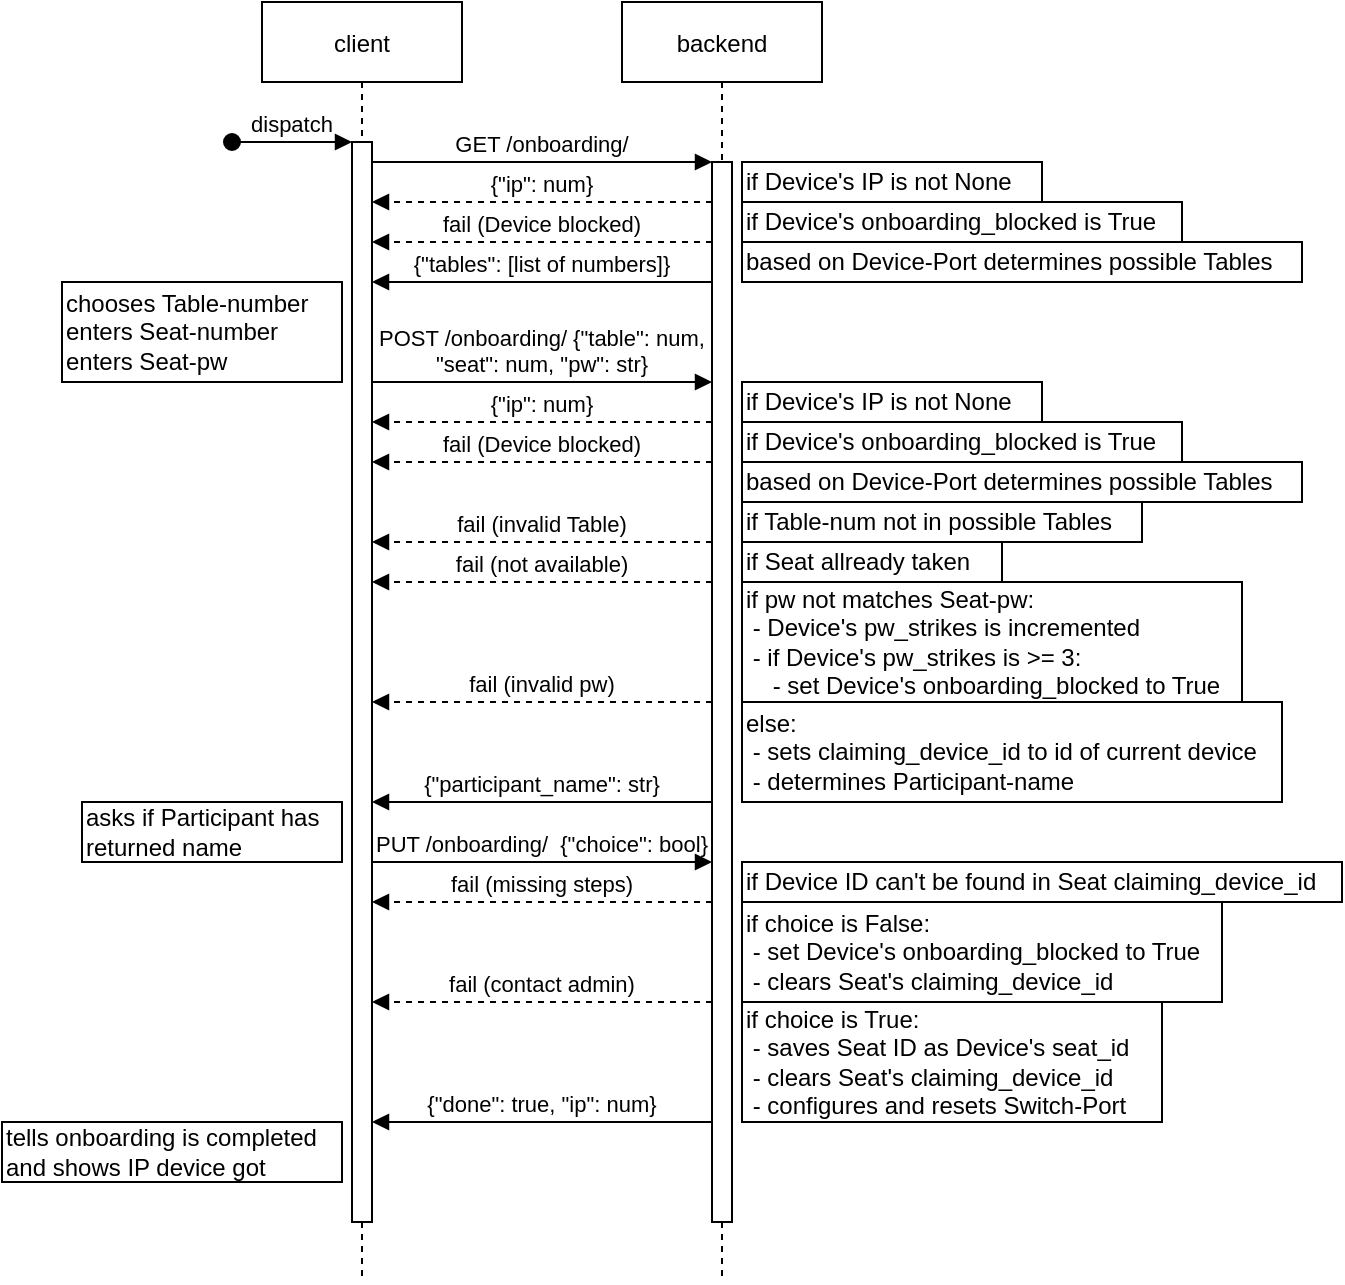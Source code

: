 <mxfile version="18.0.6" type="device"><diagram id="kgpKYQtTHZ0yAKxKKP6v" name="Page-1"><mxGraphModel dx="2062" dy="1167" grid="1" gridSize="10" guides="1" tooltips="1" connect="1" arrows="1" fold="1" page="1" pageScale="1" pageWidth="850" pageHeight="1100" math="0" shadow="0"><root><mxCell id="0"/><mxCell id="1" parent="0"/><mxCell id="3nuBFxr9cyL0pnOWT2aG-1" value="client" style="shape=umlLifeline;perimeter=lifelinePerimeter;container=1;collapsible=0;recursiveResize=0;rounded=0;shadow=0;strokeWidth=1;" parent="1" vertex="1"><mxGeometry x="160" y="20" width="100" height="640" as="geometry"/></mxCell><mxCell id="3nuBFxr9cyL0pnOWT2aG-2" value="" style="points=[];perimeter=orthogonalPerimeter;rounded=0;shadow=0;strokeWidth=1;" parent="3nuBFxr9cyL0pnOWT2aG-1" vertex="1"><mxGeometry x="45" y="70" width="10" height="540" as="geometry"/></mxCell><mxCell id="3nuBFxr9cyL0pnOWT2aG-3" value="dispatch" style="verticalAlign=bottom;startArrow=oval;endArrow=block;startSize=8;shadow=0;strokeWidth=1;" parent="3nuBFxr9cyL0pnOWT2aG-1" target="3nuBFxr9cyL0pnOWT2aG-2" edge="1"><mxGeometry relative="1" as="geometry"><mxPoint x="-15" y="70" as="sourcePoint"/></mxGeometry></mxCell><mxCell id="b2adAcD6MRQU1rEZWvd0-7" value="asks if Participant has&lt;br&gt;returned name" style="rounded=0;whiteSpace=wrap;html=1;align=left;autosize=1;" parent="3nuBFxr9cyL0pnOWT2aG-1" vertex="1"><mxGeometry x="-90" y="400" width="130" height="30" as="geometry"/></mxCell><mxCell id="3nuBFxr9cyL0pnOWT2aG-5" value="backend" style="shape=umlLifeline;perimeter=lifelinePerimeter;container=1;collapsible=0;recursiveResize=0;rounded=0;shadow=0;strokeWidth=1;" parent="1" vertex="1"><mxGeometry x="340" y="20" width="100" height="640" as="geometry"/></mxCell><mxCell id="3nuBFxr9cyL0pnOWT2aG-6" value="" style="points=[];perimeter=orthogonalPerimeter;rounded=0;shadow=0;strokeWidth=1;" parent="3nuBFxr9cyL0pnOWT2aG-5" vertex="1"><mxGeometry x="45" y="80" width="10" height="530" as="geometry"/></mxCell><mxCell id="b2adAcD6MRQU1rEZWvd0-3" value="fail (invalid Table)" style="verticalAlign=bottom;endArrow=block;shadow=0;strokeWidth=1;dashed=1;" parent="3nuBFxr9cyL0pnOWT2aG-5" edge="1"><mxGeometry relative="1" as="geometry"><mxPoint x="45" y="270" as="sourcePoint"/><mxPoint x="-125" y="270" as="targetPoint"/><Array as="points"><mxPoint x="-20" y="270"/></Array></mxGeometry></mxCell><mxCell id="b2adAcD6MRQU1rEZWvd0-5" value="fail (not available)" style="verticalAlign=bottom;endArrow=block;shadow=0;strokeWidth=1;dashed=1;" parent="3nuBFxr9cyL0pnOWT2aG-5" edge="1"><mxGeometry relative="1" as="geometry"><mxPoint x="45" y="290" as="sourcePoint"/><mxPoint x="-125" y="290" as="targetPoint"/><Array as="points"><mxPoint x="-20" y="290"/></Array></mxGeometry></mxCell><mxCell id="b2adAcD6MRQU1rEZWvd0-6" value="fail (invalid pw)" style="verticalAlign=bottom;endArrow=block;shadow=0;strokeWidth=1;dashed=1;" parent="3nuBFxr9cyL0pnOWT2aG-5" edge="1"><mxGeometry relative="1" as="geometry"><mxPoint x="45" y="350" as="sourcePoint"/><mxPoint x="-125" y="350" as="targetPoint"/><Array as="points"><mxPoint x="-20" y="350"/></Array></mxGeometry></mxCell><mxCell id="jsbS36TXrQa4jQ_E_NbG-7" value="{&quot;participant_name&quot;: str}" style="verticalAlign=bottom;endArrow=block;shadow=0;strokeWidth=1;" parent="3nuBFxr9cyL0pnOWT2aG-5" edge="1"><mxGeometry relative="1" as="geometry"><mxPoint x="45" y="400" as="sourcePoint"/><mxPoint x="-125" y="400" as="targetPoint"/><Array as="points"><mxPoint x="-20" y="400"/></Array></mxGeometry></mxCell><mxCell id="3nuBFxr9cyL0pnOWT2aG-9" value="{&quot;tables&quot;: [list of numbers]}" style="verticalAlign=bottom;endArrow=block;shadow=0;strokeWidth=1;" parent="3nuBFxr9cyL0pnOWT2aG-5" edge="1"><mxGeometry relative="1" as="geometry"><mxPoint x="45" y="140" as="sourcePoint"/><mxPoint x="-125" y="140" as="targetPoint"/><Array as="points"><mxPoint x="-20" y="140"/></Array></mxGeometry></mxCell><mxCell id="b2adAcD6MRQU1rEZWvd0-9" value="fail (Device blocked)" style="verticalAlign=bottom;endArrow=block;shadow=0;strokeWidth=1;dashed=1;" parent="3nuBFxr9cyL0pnOWT2aG-5" edge="1"><mxGeometry relative="1" as="geometry"><mxPoint x="45" y="120" as="sourcePoint"/><mxPoint x="-125" y="120" as="targetPoint"/><Array as="points"><mxPoint x="-20" y="120"/></Array></mxGeometry></mxCell><mxCell id="jsbS36TXrQa4jQ_E_NbG-5" value="POST /onboarding/ {&quot;table&quot;: num,&#10;&quot;seat&quot;: num, &quot;pw&quot;: str}" style="verticalAlign=bottom;endArrow=block;entryX=0;entryY=0;shadow=0;strokeWidth=1;labelBackgroundColor=none;" parent="3nuBFxr9cyL0pnOWT2aG-5" edge="1"><mxGeometry relative="1" as="geometry"><mxPoint x="-125" y="190.0" as="sourcePoint"/><mxPoint x="45" y="190.0" as="targetPoint"/><Array as="points"><mxPoint x="-40" y="190"/></Array></mxGeometry></mxCell><mxCell id="b2adAcD6MRQU1rEZWvd0-11" value="fail (Device blocked)" style="verticalAlign=bottom;endArrow=block;shadow=0;strokeWidth=1;dashed=1;" parent="3nuBFxr9cyL0pnOWT2aG-5" edge="1"><mxGeometry relative="1" as="geometry"><mxPoint x="45" y="230" as="sourcePoint"/><mxPoint x="-125" y="230" as="targetPoint"/><Array as="points"><mxPoint x="-20" y="230"/></Array></mxGeometry></mxCell><mxCell id="b2adAcD6MRQU1rEZWvd0-12" value="PUT /onboarding/  {&quot;choice&quot;: bool}" style="verticalAlign=bottom;endArrow=block;entryX=0;entryY=0;shadow=0;strokeWidth=1;labelBackgroundColor=none;" parent="3nuBFxr9cyL0pnOWT2aG-5" edge="1"><mxGeometry relative="1" as="geometry"><mxPoint x="-125" y="430.0" as="sourcePoint"/><mxPoint x="45" y="430.0" as="targetPoint"/><Array as="points"><mxPoint x="-40" y="430"/></Array></mxGeometry></mxCell><mxCell id="b2adAcD6MRQU1rEZWvd0-15" value="fail (missing steps)" style="verticalAlign=bottom;endArrow=block;shadow=0;strokeWidth=1;dashed=1;" parent="3nuBFxr9cyL0pnOWT2aG-5" edge="1"><mxGeometry relative="1" as="geometry"><mxPoint x="45" y="450" as="sourcePoint"/><mxPoint x="-125" y="450" as="targetPoint"/><Array as="points"><mxPoint x="-20" y="450"/></Array></mxGeometry></mxCell><mxCell id="b2adAcD6MRQU1rEZWvd0-16" value="fail (contact admin)" style="verticalAlign=bottom;endArrow=block;shadow=0;strokeWidth=1;dashed=1;" parent="3nuBFxr9cyL0pnOWT2aG-5" edge="1"><mxGeometry relative="1" as="geometry"><mxPoint x="45" y="500" as="sourcePoint"/><mxPoint x="-125" y="500" as="targetPoint"/><Array as="points"><mxPoint x="-20" y="500"/></Array></mxGeometry></mxCell><mxCell id="tQeH7LjwM1ND7gvQPNjV-2" value="{&quot;ip&quot;: num}" style="verticalAlign=bottom;endArrow=block;shadow=0;strokeWidth=1;dashed=1;" edge="1" parent="3nuBFxr9cyL0pnOWT2aG-5"><mxGeometry relative="1" as="geometry"><mxPoint x="45" y="100" as="sourcePoint"/><mxPoint x="-125" y="100" as="targetPoint"/><Array as="points"><mxPoint x="-20" y="100"/></Array></mxGeometry></mxCell><mxCell id="tQeH7LjwM1ND7gvQPNjV-4" value="{&quot;ip&quot;: num}" style="verticalAlign=bottom;endArrow=block;shadow=0;strokeWidth=1;dashed=1;" edge="1" parent="3nuBFxr9cyL0pnOWT2aG-5"><mxGeometry relative="1" as="geometry"><mxPoint x="45" y="210" as="sourcePoint"/><mxPoint x="-125" y="210" as="targetPoint"/><Array as="points"><mxPoint x="-20" y="210"/></Array></mxGeometry></mxCell><mxCell id="tQeH7LjwM1ND7gvQPNjV-5" value="{&quot;done&quot;: true, &quot;ip&quot;: num}" style="verticalAlign=bottom;endArrow=block;shadow=0;strokeWidth=1;" edge="1" parent="3nuBFxr9cyL0pnOWT2aG-5"><mxGeometry relative="1" as="geometry"><mxPoint x="45" y="560" as="sourcePoint"/><mxPoint x="-125" y="560" as="targetPoint"/><Array as="points"><mxPoint x="-20" y="560"/></Array></mxGeometry></mxCell><mxCell id="3nuBFxr9cyL0pnOWT2aG-8" value="GET /onboarding/" style="verticalAlign=bottom;endArrow=block;entryX=0;entryY=0;shadow=0;strokeWidth=1;" parent="1" source="3nuBFxr9cyL0pnOWT2aG-2" target="3nuBFxr9cyL0pnOWT2aG-6" edge="1"><mxGeometry relative="1" as="geometry"><mxPoint x="315" y="100" as="sourcePoint"/></mxGeometry></mxCell><mxCell id="jsbS36TXrQa4jQ_E_NbG-1" value="based on Device-Port determines possible Tables" style="rounded=0;whiteSpace=wrap;html=1;align=left;autosize=1;" parent="1" vertex="1"><mxGeometry x="400" y="140" width="280" height="20" as="geometry"/></mxCell><mxCell id="jsbS36TXrQa4jQ_E_NbG-6" value="if pw not matches Seat-pw:&lt;br&gt;&amp;nbsp;- Device's pw_strikes is incremented&lt;br&gt;&amp;nbsp;- if Device's pw_strikes is &amp;gt;= 3:&lt;br&gt;&amp;nbsp; &amp;nbsp; - set Device's onboarding_blocked to True" style="rounded=0;whiteSpace=wrap;html=1;align=left;autosize=1;" parent="1" vertex="1"><mxGeometry x="400" y="310" width="250" height="60" as="geometry"/></mxCell><mxCell id="jsbS36TXrQa4jQ_E_NbG-8" value="else:&lt;br&gt;&amp;nbsp;- sets claiming_device_id to id of current device&lt;br&gt;&amp;nbsp;- determines Participant-name" style="rounded=0;whiteSpace=wrap;html=1;align=left;autosize=1;" parent="1" vertex="1"><mxGeometry x="400" y="370" width="270" height="50" as="geometry"/></mxCell><mxCell id="b2adAcD6MRQU1rEZWvd0-1" value="based on Device-Port determines possible Tables" style="rounded=0;whiteSpace=wrap;html=1;align=left;autosize=1;" parent="1" vertex="1"><mxGeometry x="400" y="250" width="280" height="20" as="geometry"/></mxCell><mxCell id="b2adAcD6MRQU1rEZWvd0-2" value="if Table-num not in possible Tables" style="rounded=0;whiteSpace=wrap;html=1;align=left;autosize=1;" parent="1" vertex="1"><mxGeometry x="400" y="270" width="200" height="20" as="geometry"/></mxCell><mxCell id="b2adAcD6MRQU1rEZWvd0-4" value="if Seat allready taken" style="rounded=0;whiteSpace=wrap;html=1;align=left;autosize=1;" parent="1" vertex="1"><mxGeometry x="400" y="290" width="130" height="20" as="geometry"/></mxCell><mxCell id="b2adAcD6MRQU1rEZWvd0-8" value="if Device's onboarding_blocked is True" style="rounded=0;whiteSpace=wrap;html=1;align=left;autosize=1;" parent="1" vertex="1"><mxGeometry x="400" y="120" width="220" height="20" as="geometry"/></mxCell><mxCell id="b2adAcD6MRQU1rEZWvd0-10" value="if Device's onboarding_blocked is True" style="rounded=0;whiteSpace=wrap;html=1;align=left;autosize=1;" parent="1" vertex="1"><mxGeometry x="400" y="230" width="220" height="20" as="geometry"/></mxCell><mxCell id="b2adAcD6MRQU1rEZWvd0-13" value="if choice is False:&lt;br&gt;&amp;nbsp;- set Device's onboarding_blocked to True&lt;br&gt;&amp;nbsp;- clears Seat's claiming_device_id" style="rounded=0;whiteSpace=wrap;html=1;align=left;autosize=1;" parent="1" vertex="1"><mxGeometry x="400" y="470" width="240" height="50" as="geometry"/></mxCell><mxCell id="b2adAcD6MRQU1rEZWvd0-14" value="if Device ID can't be found in Seat claiming_device_id" style="rounded=0;whiteSpace=wrap;html=1;align=left;autosize=1;" parent="1" vertex="1"><mxGeometry x="400" y="450" width="300" height="20" as="geometry"/></mxCell><mxCell id="b2adAcD6MRQU1rEZWvd0-17" value="if choice is True:&lt;br&gt;&amp;nbsp;- saves Seat ID as Device's seat_id&lt;br&gt;&amp;nbsp;- clears Seat's claiming_device_id&lt;br&gt;&amp;nbsp;- configures and resets Switch-Port" style="rounded=0;whiteSpace=wrap;html=1;align=left;autosize=1;" parent="1" vertex="1"><mxGeometry x="400" y="520" width="210" height="60" as="geometry"/></mxCell><mxCell id="tQeH7LjwM1ND7gvQPNjV-1" value="if Device's IP is not None" style="rounded=0;whiteSpace=wrap;html=1;align=left;autosize=1;" vertex="1" parent="1"><mxGeometry x="400" y="100" width="150" height="20" as="geometry"/></mxCell><mxCell id="jsbS36TXrQa4jQ_E_NbG-2" value="chooses Table-number&lt;br&gt;enters Seat-number&lt;br&gt;enters Seat-pw" style="rounded=0;whiteSpace=wrap;html=1;align=left;autosize=1;" parent="1" vertex="1"><mxGeometry x="60" y="160" width="140" height="50" as="geometry"/></mxCell><mxCell id="tQeH7LjwM1ND7gvQPNjV-3" value="if Device's IP is not None" style="rounded=0;whiteSpace=wrap;html=1;align=left;autosize=1;" vertex="1" parent="1"><mxGeometry x="400" y="210" width="150" height="20" as="geometry"/></mxCell><mxCell id="tQeH7LjwM1ND7gvQPNjV-6" value="tells onboarding is completed&lt;br&gt;and shows IP device got" style="rounded=0;whiteSpace=wrap;html=1;align=left;autosize=1;" vertex="1" parent="1"><mxGeometry x="30" y="580" width="170" height="30" as="geometry"/></mxCell></root></mxGraphModel></diagram></mxfile>
